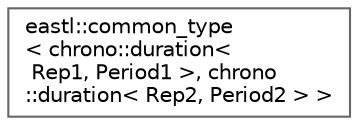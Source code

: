 digraph "类继承关系图"
{
 // LATEX_PDF_SIZE
  bgcolor="transparent";
  edge [fontname=Helvetica,fontsize=10,labelfontname=Helvetica,labelfontsize=10];
  node [fontname=Helvetica,fontsize=10,shape=box,height=0.2,width=0.4];
  rankdir="LR";
  Node0 [id="Node000000",label="eastl::common_type\l\< chrono::duration\<\l Rep1, Period1 \>, chrono\l::duration\< Rep2, Period2 \> \>",height=0.2,width=0.4,color="grey40", fillcolor="white", style="filled",URL="$structeastl_1_1common__type_3_01chrono_1_1duration_3_01_rep1_00_01_period1_01_4_00_01chrono_1_1d25ca6f1a7d65c65a9ee3ed0a4d2b90a9.html",tooltip=" "];
}
